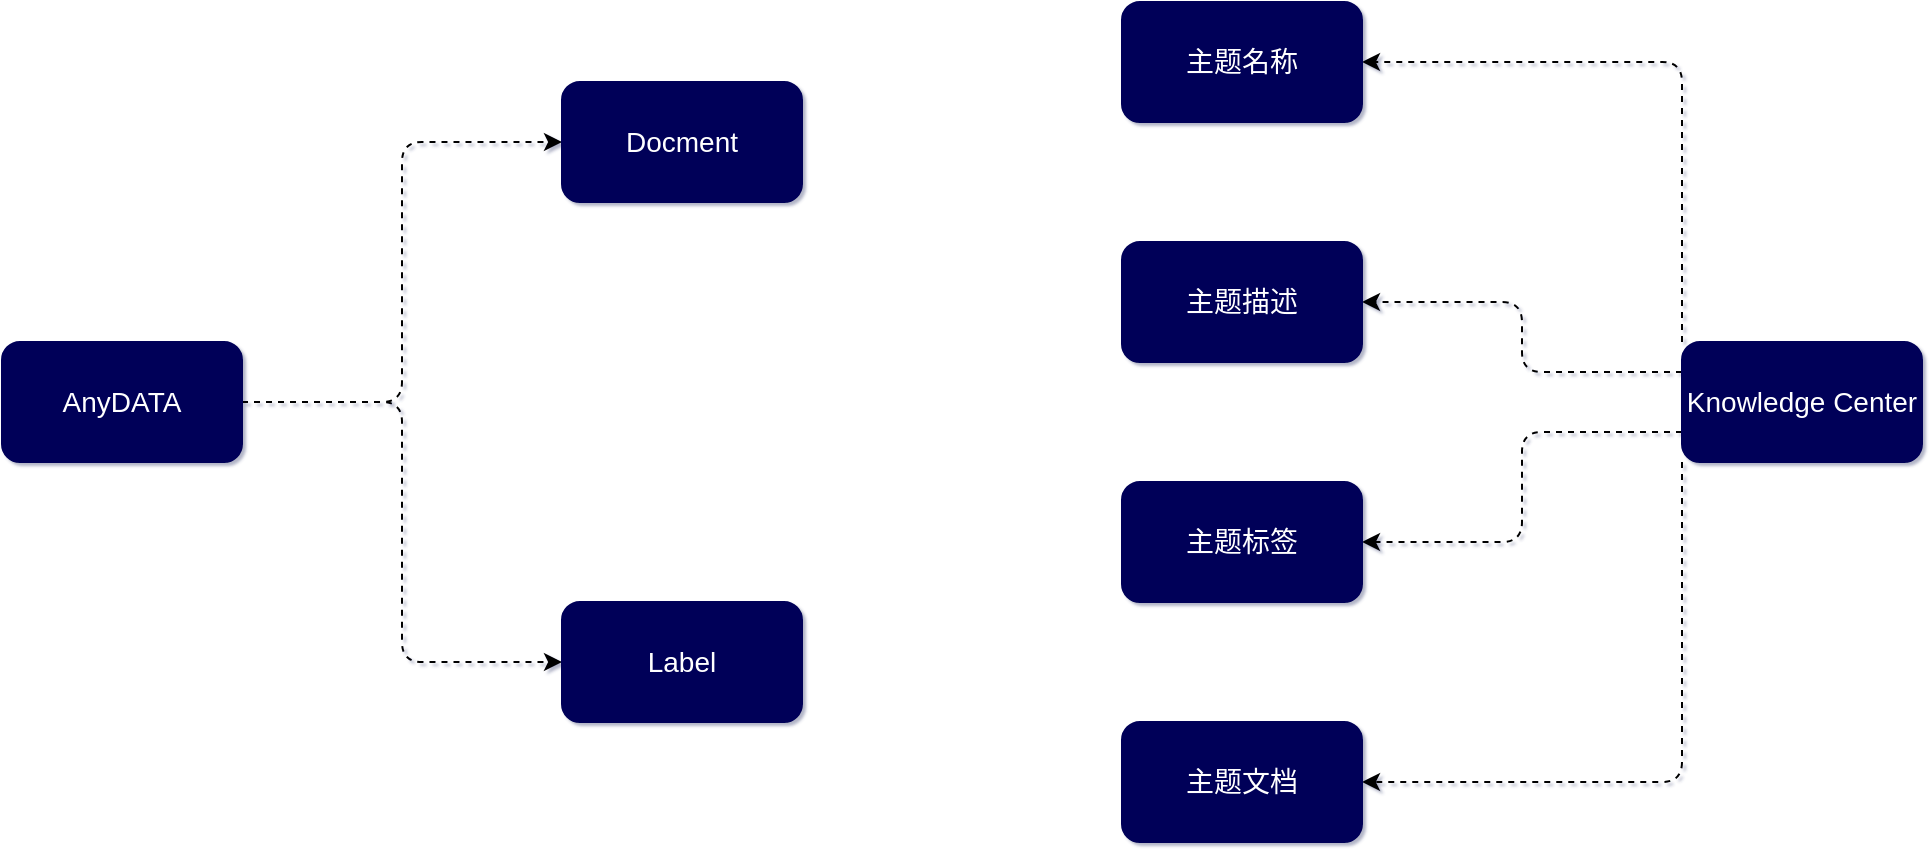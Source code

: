 <mxfile version="15.5.9" type="github">
  <diagram id="a6BFXI96pdFTCdFoHDSf" name="第 1 页">
    <mxGraphModel dx="1822" dy="762" grid="1" gridSize="10" guides="1" tooltips="1" connect="1" arrows="1" fold="1" page="0" pageScale="1" pageWidth="827" pageHeight="1169" background="none" math="0" shadow="1">
      <root>
        <mxCell id="0" />
        <mxCell id="1" parent="0" />
        <mxCell id="GGdY-6drhwlK6557A2JQ-7" style="edgeStyle=orthogonalEdgeStyle;rounded=1;orthogonalLoop=1;jettySize=auto;html=1;exitX=1;exitY=0.5;exitDx=0;exitDy=0;entryX=0;entryY=0.5;entryDx=0;entryDy=0;dashed=1;fontSize=14;" edge="1" parent="1" source="GGdY-6drhwlK6557A2JQ-1" target="GGdY-6drhwlK6557A2JQ-3">
          <mxGeometry relative="1" as="geometry" />
        </mxCell>
        <mxCell id="GGdY-6drhwlK6557A2JQ-8" style="edgeStyle=orthogonalEdgeStyle;rounded=1;orthogonalLoop=1;jettySize=auto;html=1;exitX=1;exitY=0.5;exitDx=0;exitDy=0;entryX=0;entryY=0.5;entryDx=0;entryDy=0;dashed=1;fontSize=14;" edge="1" parent="1" source="GGdY-6drhwlK6557A2JQ-1" target="GGdY-6drhwlK6557A2JQ-4">
          <mxGeometry relative="1" as="geometry" />
        </mxCell>
        <mxCell id="GGdY-6drhwlK6557A2JQ-1" value="AnyDATA" style="rounded=1;whiteSpace=wrap;html=1;strokeColor=#000059;fillColor=#000059;fontColor=#FFFFFF;labelBackgroundColor=none;fontSize=14;" vertex="1" parent="1">
          <mxGeometry x="-40" y="250" width="120" height="60" as="geometry" />
        </mxCell>
        <mxCell id="GGdY-6drhwlK6557A2JQ-3" value="Docment" style="rounded=1;whiteSpace=wrap;html=1;strokeColor=#000059;fillColor=#000059;fontColor=#FFFFFF;labelBackgroundColor=none;fontSize=14;" vertex="1" parent="1">
          <mxGeometry x="240" y="120" width="120" height="60" as="geometry" />
        </mxCell>
        <mxCell id="GGdY-6drhwlK6557A2JQ-4" value="Label" style="rounded=1;whiteSpace=wrap;html=1;strokeColor=#000059;fillColor=#000059;fontColor=#FFFFFF;labelBackgroundColor=none;fontSize=14;" vertex="1" parent="1">
          <mxGeometry x="240" y="380" width="120" height="60" as="geometry" />
        </mxCell>
        <mxCell id="GGdY-6drhwlK6557A2JQ-14" style="edgeStyle=orthogonalEdgeStyle;rounded=1;orthogonalLoop=1;jettySize=auto;html=1;exitX=0;exitY=0;exitDx=0;exitDy=0;entryX=1;entryY=0.5;entryDx=0;entryDy=0;dashed=1;fontSize=14;" edge="1" parent="1" source="GGdY-6drhwlK6557A2JQ-9" target="GGdY-6drhwlK6557A2JQ-10">
          <mxGeometry relative="1" as="geometry" />
        </mxCell>
        <mxCell id="GGdY-6drhwlK6557A2JQ-15" style="edgeStyle=orthogonalEdgeStyle;rounded=1;orthogonalLoop=1;jettySize=auto;html=1;exitX=0;exitY=0.25;exitDx=0;exitDy=0;entryX=1;entryY=0.5;entryDx=0;entryDy=0;dashed=1;fontSize=14;" edge="1" parent="1" source="GGdY-6drhwlK6557A2JQ-9" target="GGdY-6drhwlK6557A2JQ-11">
          <mxGeometry relative="1" as="geometry" />
        </mxCell>
        <mxCell id="GGdY-6drhwlK6557A2JQ-16" style="edgeStyle=orthogonalEdgeStyle;rounded=1;orthogonalLoop=1;jettySize=auto;html=1;exitX=0;exitY=0.75;exitDx=0;exitDy=0;entryX=1;entryY=0.5;entryDx=0;entryDy=0;dashed=1;fontSize=14;" edge="1" parent="1" source="GGdY-6drhwlK6557A2JQ-9" target="GGdY-6drhwlK6557A2JQ-12">
          <mxGeometry relative="1" as="geometry" />
        </mxCell>
        <mxCell id="GGdY-6drhwlK6557A2JQ-17" style="edgeStyle=orthogonalEdgeStyle;rounded=1;orthogonalLoop=1;jettySize=auto;html=1;exitX=0;exitY=1;exitDx=0;exitDy=0;entryX=1;entryY=0.5;entryDx=0;entryDy=0;dashed=1;fontSize=14;" edge="1" parent="1" source="GGdY-6drhwlK6557A2JQ-9" target="GGdY-6drhwlK6557A2JQ-13">
          <mxGeometry relative="1" as="geometry" />
        </mxCell>
        <mxCell id="GGdY-6drhwlK6557A2JQ-9" value="Knowledge Center" style="rounded=1;whiteSpace=wrap;html=1;strokeColor=#000059;fillColor=#000059;fontColor=#FFFFFF;labelBackgroundColor=none;fontSize=14;" vertex="1" parent="1">
          <mxGeometry x="800" y="250" width="120" height="60" as="geometry" />
        </mxCell>
        <mxCell id="GGdY-6drhwlK6557A2JQ-10" value="主题名称" style="rounded=1;whiteSpace=wrap;html=1;strokeColor=#000059;fillColor=#000059;fontColor=#FFFFFF;labelBackgroundColor=none;fontSize=14;" vertex="1" parent="1">
          <mxGeometry x="520" y="80" width="120" height="60" as="geometry" />
        </mxCell>
        <mxCell id="GGdY-6drhwlK6557A2JQ-11" value="主题描述" style="rounded=1;whiteSpace=wrap;html=1;strokeColor=#000059;fillColor=#000059;fontColor=#FFFFFF;labelBackgroundColor=none;fontSize=14;" vertex="1" parent="1">
          <mxGeometry x="520" y="200" width="120" height="60" as="geometry" />
        </mxCell>
        <mxCell id="GGdY-6drhwlK6557A2JQ-12" value="主题标签" style="rounded=1;whiteSpace=wrap;html=1;strokeColor=#000059;fillColor=#000059;fontColor=#FFFFFF;labelBackgroundColor=none;fontSize=14;" vertex="1" parent="1">
          <mxGeometry x="520" y="320" width="120" height="60" as="geometry" />
        </mxCell>
        <mxCell id="GGdY-6drhwlK6557A2JQ-13" value="主题文档" style="rounded=1;whiteSpace=wrap;html=1;strokeColor=#000059;fillColor=#000059;fontColor=#FFFFFF;labelBackgroundColor=none;fontSize=14;" vertex="1" parent="1">
          <mxGeometry x="520" y="440" width="120" height="60" as="geometry" />
        </mxCell>
      </root>
    </mxGraphModel>
  </diagram>
</mxfile>
